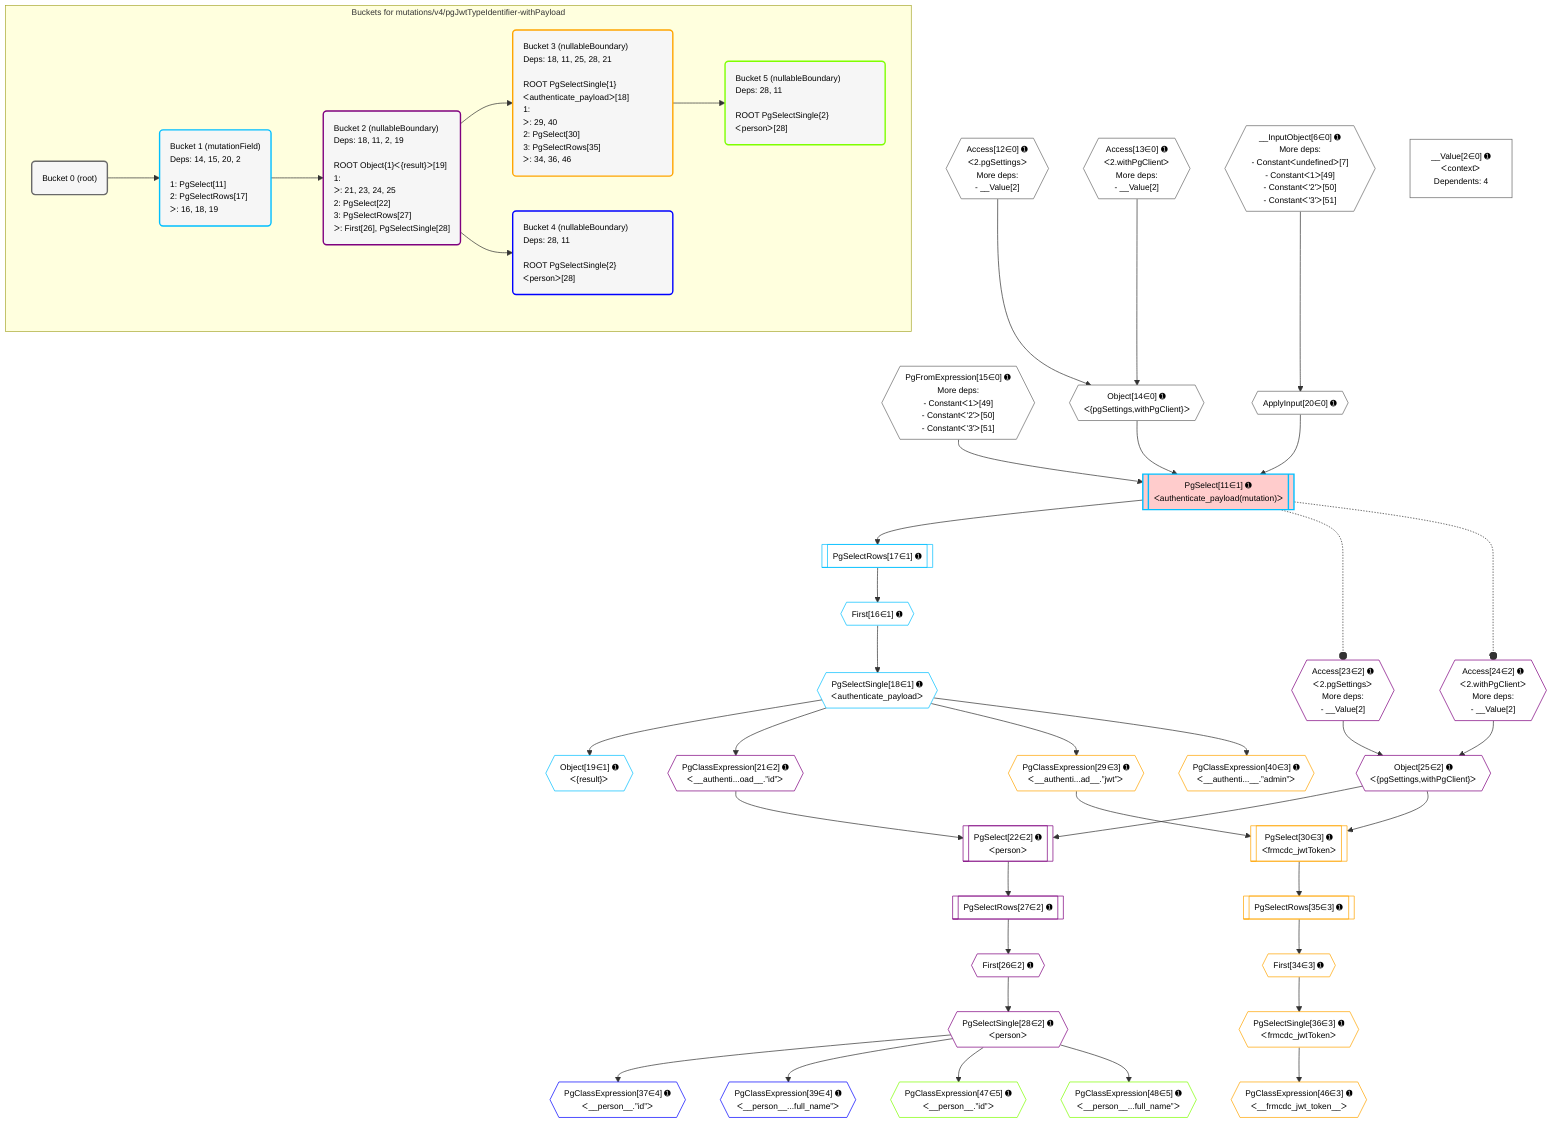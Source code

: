 %%{init: {'themeVariables': { 'fontSize': '12px'}}}%%
graph TD
    classDef path fill:#eee,stroke:#000,color:#000
    classDef plan fill:#fff,stroke-width:1px,color:#000
    classDef itemplan fill:#fff,stroke-width:2px,color:#000
    classDef unbatchedplan fill:#dff,stroke-width:1px,color:#000
    classDef sideeffectplan fill:#fcc,stroke-width:2px,color:#000
    classDef bucket fill:#f6f6f6,color:#000,stroke-width:2px,text-align:left

    subgraph "Buckets for mutations/v4/pgJwtTypeIdentifier-withPayload"
    Bucket0("Bucket 0 (root)"):::bucket
    Bucket1("Bucket 1 (mutationField)<br />Deps: 14, 15, 20, 2<br /><br />1: PgSelect[11]<br />2: PgSelectRows[17]<br />ᐳ: 16, 18, 19"):::bucket
    Bucket2("Bucket 2 (nullableBoundary)<br />Deps: 18, 11, 2, 19<br /><br />ROOT Object{1}ᐸ{result}ᐳ[19]<br />1: <br />ᐳ: 21, 23, 24, 25<br />2: PgSelect[22]<br />3: PgSelectRows[27]<br />ᐳ: First[26], PgSelectSingle[28]"):::bucket
    Bucket3("Bucket 3 (nullableBoundary)<br />Deps: 18, 11, 25, 28, 21<br /><br />ROOT PgSelectSingle{1}ᐸauthenticate_payloadᐳ[18]<br />1: <br />ᐳ: 29, 40<br />2: PgSelect[30]<br />3: PgSelectRows[35]<br />ᐳ: 34, 36, 46"):::bucket
    Bucket4("Bucket 4 (nullableBoundary)<br />Deps: 28, 11<br /><br />ROOT PgSelectSingle{2}ᐸpersonᐳ[28]"):::bucket
    Bucket5("Bucket 5 (nullableBoundary)<br />Deps: 28, 11<br /><br />ROOT PgSelectSingle{2}ᐸpersonᐳ[28]"):::bucket
    end
    Bucket0 --> Bucket1
    Bucket1 --> Bucket2
    Bucket2 --> Bucket3 & Bucket4
    Bucket3 --> Bucket5

    %% plan dependencies
    __InputObject6{{"__InputObject[6∈0] ➊<br />More deps:<br />- Constantᐸundefinedᐳ[7]<br />- Constantᐸ1ᐳ[49]<br />- Constantᐸ'2'ᐳ[50]<br />- Constantᐸ'3'ᐳ[51]"}}:::plan
    PgFromExpression15{{"PgFromExpression[15∈0] ➊<br />More deps:<br />- Constantᐸ1ᐳ[49]<br />- Constantᐸ'2'ᐳ[50]<br />- Constantᐸ'3'ᐳ[51]"}}:::plan
    Object14{{"Object[14∈0] ➊<br />ᐸ{pgSettings,withPgClient}ᐳ"}}:::plan
    Access12{{"Access[12∈0] ➊<br />ᐸ2.pgSettingsᐳ<br />More deps:<br />- __Value[2]"}}:::plan
    Access13{{"Access[13∈0] ➊<br />ᐸ2.withPgClientᐳ<br />More deps:<br />- __Value[2]"}}:::plan
    Access12 & Access13 --> Object14
    ApplyInput20{{"ApplyInput[20∈0] ➊"}}:::plan
    __InputObject6 --> ApplyInput20
    __Value2["__Value[2∈0] ➊<br />ᐸcontextᐳ<br />Dependents: 4"]:::plan
    PgSelect11[["PgSelect[11∈1] ➊<br />ᐸauthenticate_payload(mutation)ᐳ"]]:::sideeffectplan
    Object14 & PgFromExpression15 & ApplyInput20 --> PgSelect11
    First16{{"First[16∈1] ➊"}}:::plan
    PgSelectRows17[["PgSelectRows[17∈1] ➊"]]:::plan
    PgSelectRows17 --> First16
    PgSelect11 --> PgSelectRows17
    PgSelectSingle18{{"PgSelectSingle[18∈1] ➊<br />ᐸauthenticate_payloadᐳ"}}:::plan
    First16 --> PgSelectSingle18
    Object19{{"Object[19∈1] ➊<br />ᐸ{result}ᐳ"}}:::plan
    PgSelectSingle18 --> Object19
    PgSelect22[["PgSelect[22∈2] ➊<br />ᐸpersonᐳ"]]:::plan
    Object25{{"Object[25∈2] ➊<br />ᐸ{pgSettings,withPgClient}ᐳ"}}:::plan
    PgClassExpression21{{"PgClassExpression[21∈2] ➊<br />ᐸ__authenti...oad__.”id”ᐳ"}}:::plan
    Object25 & PgClassExpression21 --> PgSelect22
    Access23{{"Access[23∈2] ➊<br />ᐸ2.pgSettingsᐳ<br />More deps:<br />- __Value[2]"}}:::plan
    Access24{{"Access[24∈2] ➊<br />ᐸ2.withPgClientᐳ<br />More deps:<br />- __Value[2]"}}:::plan
    Access23 & Access24 --> Object25
    PgSelectSingle18 --> PgClassExpression21
    First26{{"First[26∈2] ➊"}}:::plan
    PgSelectRows27[["PgSelectRows[27∈2] ➊"]]:::plan
    PgSelectRows27 --> First26
    PgSelect22 --> PgSelectRows27
    PgSelectSingle28{{"PgSelectSingle[28∈2] ➊<br />ᐸpersonᐳ"}}:::plan
    First26 --> PgSelectSingle28
    PgSelect30[["PgSelect[30∈3] ➊<br />ᐸfrmcdc_jwtTokenᐳ"]]:::plan
    PgClassExpression29{{"PgClassExpression[29∈3] ➊<br />ᐸ__authenti...ad__.”jwt”ᐳ"}}:::plan
    Object25 & PgClassExpression29 --> PgSelect30
    PgSelectSingle18 --> PgClassExpression29
    First34{{"First[34∈3] ➊"}}:::plan
    PgSelectRows35[["PgSelectRows[35∈3] ➊"]]:::plan
    PgSelectRows35 --> First34
    PgSelect30 --> PgSelectRows35
    PgSelectSingle36{{"PgSelectSingle[36∈3] ➊<br />ᐸfrmcdc_jwtTokenᐳ"}}:::plan
    First34 --> PgSelectSingle36
    PgClassExpression40{{"PgClassExpression[40∈3] ➊<br />ᐸ__authenti...__.”admin”ᐳ"}}:::plan
    PgSelectSingle18 --> PgClassExpression40
    PgClassExpression46{{"PgClassExpression[46∈3] ➊<br />ᐸ__frmcdc_jwt_token__ᐳ"}}:::plan
    PgSelectSingle36 --> PgClassExpression46
    PgClassExpression37{{"PgClassExpression[37∈4] ➊<br />ᐸ__person__.”id”ᐳ"}}:::plan
    PgSelectSingle28 --> PgClassExpression37
    PgClassExpression39{{"PgClassExpression[39∈4] ➊<br />ᐸ__person__...full_name”ᐳ"}}:::plan
    PgSelectSingle28 --> PgClassExpression39
    PgClassExpression47{{"PgClassExpression[47∈5] ➊<br />ᐸ__person__.”id”ᐳ"}}:::plan
    PgSelectSingle28 --> PgClassExpression47
    PgClassExpression48{{"PgClassExpression[48∈5] ➊<br />ᐸ__person__...full_name”ᐳ"}}:::plan
    PgSelectSingle28 --> PgClassExpression48

    %% define steps
    classDef bucket0 stroke:#696969
    class Bucket0,__Value2,__InputObject6,Access12,Access13,Object14,PgFromExpression15,ApplyInput20 bucket0
    classDef bucket1 stroke:#00bfff
    class Bucket1,PgSelect11,First16,PgSelectRows17,PgSelectSingle18,Object19 bucket1
    classDef bucket2 stroke:#7f007f
    class Bucket2,PgClassExpression21,PgSelect22,Access23,Access24,Object25,First26,PgSelectRows27,PgSelectSingle28 bucket2
    classDef bucket3 stroke:#ffa500
    class Bucket3,PgClassExpression29,PgSelect30,First34,PgSelectRows35,PgSelectSingle36,PgClassExpression40,PgClassExpression46 bucket3
    classDef bucket4 stroke:#0000ff
    class Bucket4,PgClassExpression37,PgClassExpression39 bucket4
    classDef bucket5 stroke:#7fff00
    class Bucket5,PgClassExpression47,PgClassExpression48 bucket5

    %% implicit side effects
    PgSelect11 -.-o Access23
    PgSelect11 -.-o Access24